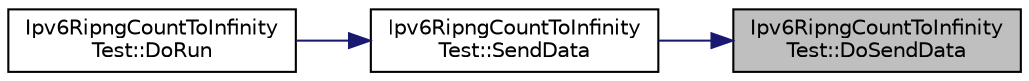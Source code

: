 digraph "Ipv6RipngCountToInfinityTest::DoSendData"
{
 // LATEX_PDF_SIZE
  edge [fontname="Helvetica",fontsize="10",labelfontname="Helvetica",labelfontsize="10"];
  node [fontname="Helvetica",fontsize="10",shape=record];
  rankdir="RL";
  Node1 [label="Ipv6RipngCountToInfinity\lTest::DoSendData",height=0.2,width=0.4,color="black", fillcolor="grey75", style="filled", fontcolor="black",tooltip="Send data."];
  Node1 -> Node2 [dir="back",color="midnightblue",fontsize="10",style="solid",fontname="Helvetica"];
  Node2 [label="Ipv6RipngCountToInfinity\lTest::SendData",height=0.2,width=0.4,color="black", fillcolor="white", style="filled",URL="$class_ipv6_ripng_count_to_infinity_test.html#a6669f1fe087ad5e126a0929da2e72320",tooltip="Send data."];
  Node2 -> Node3 [dir="back",color="midnightblue",fontsize="10",style="solid",fontname="Helvetica"];
  Node3 [label="Ipv6RipngCountToInfinity\lTest::DoRun",height=0.2,width=0.4,color="black", fillcolor="white", style="filled",URL="$class_ipv6_ripng_count_to_infinity_test.html#af62c0342d626eafa5b632b92c8636eb3",tooltip="Implementation to actually run this TestCase."];
}
